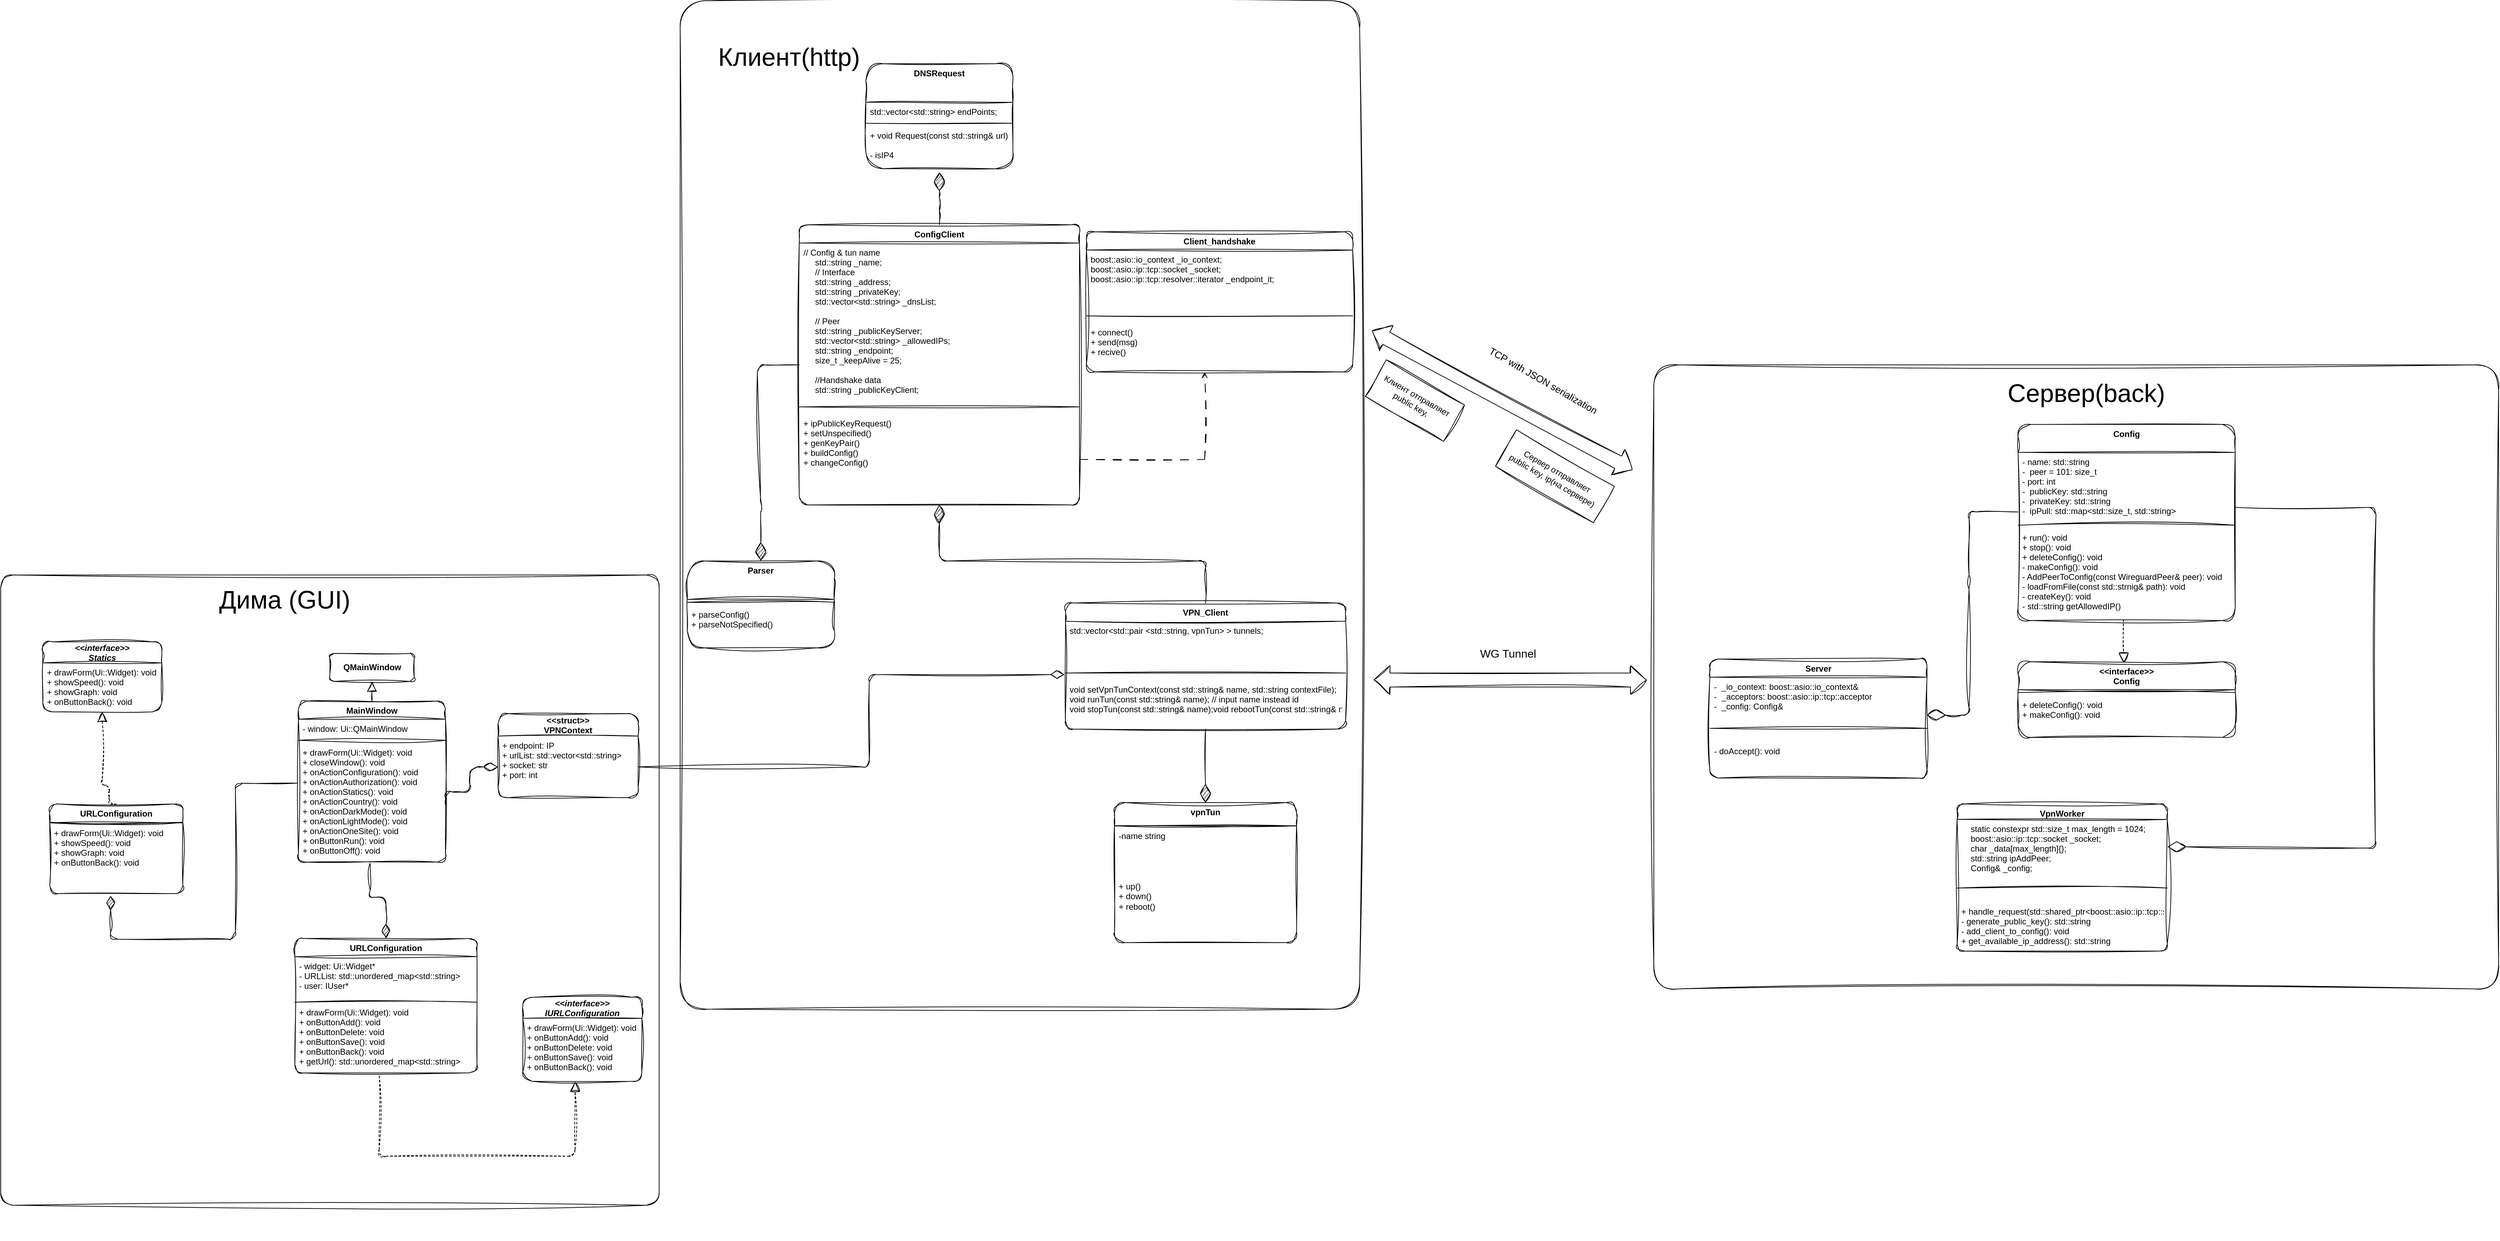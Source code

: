 <mxfile version="21.2.8" type="device">
  <diagram name="Страница 1" id="bcjNbAlNKYgeuGhsGt1m">
    <mxGraphModel dx="4154" dy="2842" grid="1" gridSize="10" guides="1" tooltips="1" connect="1" arrows="1" fold="1" page="1" pageScale="1" pageWidth="1169" pageHeight="827" math="0" shadow="0">
      <root>
        <mxCell id="0" />
        <mxCell id="1" parent="0" />
        <mxCell id="1YfSRsLl8X3pGNUYiUZG-1" value="" style="rounded=1;whiteSpace=wrap;html=1;labelBackgroundColor=none;arcSize=4;sketch=1;curveFitting=1;jiggle=2;" vertex="1" parent="1">
          <mxGeometry x="2140" y="190" width="1206.01" height="891" as="geometry" />
        </mxCell>
        <mxCell id="1YfSRsLl8X3pGNUYiUZG-2" value="" style="rounded=1;whiteSpace=wrap;html=1;labelBackgroundColor=none;arcSize=2;fontStyle=1;sketch=1;curveFitting=1;jiggle=2;" vertex="1" parent="1">
          <mxGeometry x="-220" y="490" width="940" height="900" as="geometry" />
        </mxCell>
        <mxCell id="1YfSRsLl8X3pGNUYiUZG-3" value="" style="endArrow=block;endFill=0;endSize=12;html=1;entryX=0.5;entryY=1;entryDx=0;entryDy=0;exitX=0.5;exitY=0;exitDx=0;exitDy=0;labelBackgroundColor=none;fontColor=default;sketch=1;curveFitting=1;jiggle=2;" edge="1" parent="1" source="1YfSRsLl8X3pGNUYiUZG-5" target="1YfSRsLl8X3pGNUYiUZG-4">
          <mxGeometry width="160" relative="1" as="geometry">
            <mxPoint x="310" y="672" as="sourcePoint" />
            <mxPoint x="195.92" y="647" as="targetPoint" />
          </mxGeometry>
        </mxCell>
        <mxCell id="1YfSRsLl8X3pGNUYiUZG-4" value="&lt;b&gt;QMainWindow&lt;/b&gt;" style="rounded=1;whiteSpace=wrap;html=1;labelBackgroundColor=none;sketch=1;curveFitting=1;jiggle=2;" vertex="1" parent="1">
          <mxGeometry x="249.69" y="602" width="120.62" height="40" as="geometry" />
        </mxCell>
        <mxCell id="1YfSRsLl8X3pGNUYiUZG-5" value="MainWindow" style="swimlane;fontStyle=1;align=center;verticalAlign=top;childLayout=stackLayout;horizontal=1;startSize=26;horizontalStack=0;resizeParent=1;resizeParentMax=0;resizeLast=0;collapsible=1;marginBottom=0;labelBackgroundColor=none;rounded=1;sketch=1;curveFitting=1;jiggle=2;" vertex="1" parent="1">
          <mxGeometry x="205" y="670" width="210" height="230" as="geometry" />
        </mxCell>
        <mxCell id="1YfSRsLl8X3pGNUYiUZG-6" value="- window: Ui::QMainWindow" style="text;strokeColor=none;fillColor=none;align=left;verticalAlign=top;spacingLeft=4;spacingRight=4;overflow=hidden;rotatable=0;points=[[0,0.5],[1,0.5]];portConstraint=eastwest;labelBackgroundColor=none;rounded=1;sketch=1;curveFitting=1;jiggle=2;" vertex="1" parent="1YfSRsLl8X3pGNUYiUZG-5">
          <mxGeometry y="26" width="210" height="26" as="geometry" />
        </mxCell>
        <mxCell id="1YfSRsLl8X3pGNUYiUZG-7" value="" style="line;strokeWidth=1;fillColor=none;align=left;verticalAlign=middle;spacingTop=-1;spacingLeft=3;spacingRight=3;rotatable=0;labelPosition=right;points=[];portConstraint=eastwest;labelBackgroundColor=none;rounded=1;sketch=1;curveFitting=1;jiggle=2;" vertex="1" parent="1YfSRsLl8X3pGNUYiUZG-5">
          <mxGeometry y="52" width="210" height="8" as="geometry" />
        </mxCell>
        <mxCell id="1YfSRsLl8X3pGNUYiUZG-8" value="+ drawForm(Ui::Widget): void&#xa;+ closeWindow(): void&#xa;+ onActionConfiguration(): void&#xa;+ onActionAuthorization(): void&#xa;+ onActionStatics(): void&#xa;+ onActionCountry(): void&#xa;+ onActionDarkMode(): void&#xa;+ onActionLightMode(): void&#xa;+ onActionOneSite(): void&#xa;+ onButtonRun(): void&#xa;+ onButtonOff(): void&#xa;&#xa;" style="text;strokeColor=none;fillColor=none;align=left;verticalAlign=top;spacingLeft=4;spacingRight=4;overflow=hidden;rotatable=0;points=[[0,0.5],[1,0.5]];portConstraint=eastwest;labelBackgroundColor=none;rounded=1;sketch=1;curveFitting=1;jiggle=2;" vertex="1" parent="1YfSRsLl8X3pGNUYiUZG-5">
          <mxGeometry y="60" width="210" height="170" as="geometry" />
        </mxCell>
        <mxCell id="1YfSRsLl8X3pGNUYiUZG-9" value="&lt;&lt;interface&gt;&gt;&#xa;IURLConfiguration" style="swimlane;fontStyle=3;childLayout=stackLayout;horizontal=1;startSize=30;horizontalStack=0;resizeParent=1;resizeParentMax=0;resizeLast=0;collapsible=1;marginBottom=0;labelBackgroundColor=none;rounded=1;sketch=1;curveFitting=1;jiggle=2;" vertex="1" parent="1">
          <mxGeometry x="525.31" y="1093" width="170" height="120" as="geometry" />
        </mxCell>
        <mxCell id="1YfSRsLl8X3pGNUYiUZG-10" value="+ drawForm(Ui::Widget): void&#xa;+ onButtonAdd(): void&#xa;+ onButtonDelete: void&#xa;+ onButtonSave(): void&#xa;+ onButtonBack(): void&#xa;" style="text;strokeColor=none;fillColor=none;align=left;verticalAlign=top;spacingLeft=4;spacingRight=4;overflow=hidden;rotatable=0;points=[[0,0.5],[1,0.5]];portConstraint=eastwest;labelBackgroundColor=none;rounded=1;sketch=1;curveFitting=1;jiggle=2;" vertex="1" parent="1YfSRsLl8X3pGNUYiUZG-9">
          <mxGeometry y="30" width="170" height="90" as="geometry" />
        </mxCell>
        <mxCell id="1YfSRsLl8X3pGNUYiUZG-11" style="edgeStyle=orthogonalEdgeStyle;rounded=1;orthogonalLoop=1;jettySize=auto;html=1;exitX=0.463;exitY=1.042;exitDx=0;exitDy=0;fontSize=12;startArrow=none;startFill=0;endArrow=block;endFill=0;startSize=18;endSize=12;dashed=1;labelBackgroundColor=none;fontColor=default;sketch=1;curveFitting=1;jiggle=2;exitPerimeter=0;entryX=0.435;entryY=1.005;entryDx=0;entryDy=0;entryPerimeter=0;" edge="1" parent="1" source="1YfSRsLl8X3pGNUYiUZG-15" target="1YfSRsLl8X3pGNUYiUZG-10">
          <mxGeometry relative="1" as="geometry">
            <mxPoint x="470.31" y="1232" as="sourcePoint" />
            <mxPoint x="625" y="1220" as="targetPoint" />
            <Array as="points">
              <mxPoint x="320" y="1320" />
              <mxPoint x="600" y="1320" />
              <mxPoint x="600" y="1214" />
            </Array>
          </mxGeometry>
        </mxCell>
        <mxCell id="1YfSRsLl8X3pGNUYiUZG-12" value="URLConfiguration" style="swimlane;fontStyle=1;align=center;verticalAlign=top;childLayout=stackLayout;horizontal=1;startSize=26;horizontalStack=0;resizeParent=1;resizeParentMax=0;resizeLast=0;collapsible=1;marginBottom=0;rounded=1;shadow=0;glass=0;fontSize=12;labelBackgroundColor=none;sketch=1;curveFitting=1;jiggle=2;" vertex="1" parent="1">
          <mxGeometry x="200" y="1009" width="260" height="192" as="geometry" />
        </mxCell>
        <mxCell id="1YfSRsLl8X3pGNUYiUZG-13" value="- widget: Ui::Widget*&#xa;- URLList: std::unordered_map&lt;std::string&gt;&#xa;- user: IUser*" style="text;strokeColor=none;fillColor=none;align=left;verticalAlign=top;spacingLeft=4;spacingRight=4;overflow=hidden;rotatable=0;points=[[0,0.5],[1,0.5]];portConstraint=eastwest;rounded=1;shadow=0;glass=0;fontSize=12;labelBackgroundColor=none;sketch=1;curveFitting=1;jiggle=2;" vertex="1" parent="1YfSRsLl8X3pGNUYiUZG-12">
          <mxGeometry y="26" width="260" height="64" as="geometry" />
        </mxCell>
        <mxCell id="1YfSRsLl8X3pGNUYiUZG-14" value="" style="line;strokeWidth=1;fillColor=none;align=left;verticalAlign=middle;spacingTop=-1;spacingLeft=3;spacingRight=3;rotatable=0;labelPosition=right;points=[];portConstraint=eastwest;rounded=1;shadow=0;glass=0;fontSize=12;labelBackgroundColor=none;sketch=1;curveFitting=1;jiggle=2;" vertex="1" parent="1YfSRsLl8X3pGNUYiUZG-12">
          <mxGeometry y="90" width="260" height="2" as="geometry" />
        </mxCell>
        <mxCell id="1YfSRsLl8X3pGNUYiUZG-15" value="+ drawForm(Ui::Widget): void&#xa;+ onButtonAdd(): void&#xa;+ onButtonDelete: void&#xa;+ onButtonSave(): void&#xa;+ onButtonBack(): void&#xa;+ getUrl(): std::unordered_map&lt;std::string&gt;&#xa;" style="text;strokeColor=none;fillColor=none;align=left;verticalAlign=top;spacingLeft=4;spacingRight=4;overflow=hidden;rotatable=0;points=[[0,0.5],[1,0.5]];portConstraint=eastwest;rounded=1;shadow=0;glass=0;fontSize=12;labelBackgroundColor=none;sketch=1;curveFitting=1;jiggle=2;" vertex="1" parent="1YfSRsLl8X3pGNUYiUZG-12">
          <mxGeometry y="92" width="260" height="100" as="geometry" />
        </mxCell>
        <mxCell id="1YfSRsLl8X3pGNUYiUZG-16" value="&lt;font style=&quot;font-size: 36px;&quot;&gt;Дима (GUI)&lt;/font&gt;" style="text;html=1;align=center;verticalAlign=middle;resizable=0;points=[];autosize=1;strokeColor=none;fillColor=none;labelBackgroundColor=none;rounded=1;sketch=1;curveFitting=1;jiggle=2;" vertex="1" parent="1">
          <mxGeometry x="80" y="495" width="210" height="60" as="geometry" />
        </mxCell>
        <mxCell id="1YfSRsLl8X3pGNUYiUZG-17" value="Server" style="swimlane;fontStyle=1;align=center;verticalAlign=top;childLayout=stackLayout;horizontal=1;startSize=26;horizontalStack=0;resizeParent=1;resizeParentMax=0;resizeLast=0;collapsible=1;marginBottom=0;labelBackgroundColor=none;rounded=1;sketch=1;curveFitting=1;jiggle=2;" vertex="1" parent="1">
          <mxGeometry x="2220" y="610" width="310" height="170" as="geometry">
            <mxRectangle x="350" y="60" width="80" height="30" as="alternateBounds" />
          </mxGeometry>
        </mxCell>
        <mxCell id="1YfSRsLl8X3pGNUYiUZG-18" value="-  _io_context: boost::asio::io_context&amp;&#xa;-  _acceptors: boost::asio::ip::tcp::acceptor&#xa;-  _config: Config&amp;&#xa;" style="text;strokeColor=none;fillColor=none;align=left;verticalAlign=top;spacingLeft=4;spacingRight=4;overflow=hidden;rotatable=0;points=[[0,0.5],[1,0.5]];portConstraint=eastwest;labelBackgroundColor=none;rounded=1;sketch=1;curveFitting=1;jiggle=2;" vertex="1" parent="1YfSRsLl8X3pGNUYiUZG-17">
          <mxGeometry y="26" width="310" height="54" as="geometry" />
        </mxCell>
        <mxCell id="1YfSRsLl8X3pGNUYiUZG-19" value="" style="line;strokeWidth=1;fillColor=none;align=left;verticalAlign=middle;spacingTop=-1;spacingLeft=3;spacingRight=3;rotatable=0;labelPosition=right;points=[];portConstraint=eastwest;labelBackgroundColor=none;rounded=1;sketch=1;curveFitting=1;jiggle=2;" vertex="1" parent="1YfSRsLl8X3pGNUYiUZG-17">
          <mxGeometry y="80" width="310" height="38" as="geometry" />
        </mxCell>
        <mxCell id="1YfSRsLl8X3pGNUYiUZG-20" value="- doAccept(): void" style="text;strokeColor=none;fillColor=none;align=left;verticalAlign=top;spacingLeft=4;spacingRight=4;overflow=hidden;rotatable=0;points=[[0,0.5],[1,0.5]];portConstraint=eastwest;labelBackgroundColor=none;rounded=1;sketch=1;curveFitting=1;jiggle=2;" vertex="1" parent="1YfSRsLl8X3pGNUYiUZG-17">
          <mxGeometry y="118" width="310" height="52" as="geometry" />
        </mxCell>
        <mxCell id="1YfSRsLl8X3pGNUYiUZG-21" value="VpnWorker " style="swimlane;fontStyle=1;align=center;verticalAlign=top;childLayout=stackLayout;horizontal=1;startSize=22;horizontalStack=0;resizeParent=1;resizeParentMax=0;resizeLast=0;collapsible=1;marginBottom=0;labelBackgroundColor=none;rounded=1;sketch=1;curveFitting=1;jiggle=2;" vertex="1" parent="1">
          <mxGeometry x="2573" y="817" width="300" height="210" as="geometry">
            <mxRectangle x="350" y="60" width="80" height="30" as="alternateBounds" />
          </mxGeometry>
        </mxCell>
        <mxCell id="1YfSRsLl8X3pGNUYiUZG-22" value="    static constexpr std::size_t max_length = 1024;&#xa;    boost::asio::ip::tcp::socket _socket;&#xa;    char _data[max_length]{};&#xa;    std::string ipAddPeer;&#xa;    Config&amp; _config;" style="text;strokeColor=none;fillColor=none;align=left;verticalAlign=top;spacingLeft=4;spacingRight=4;overflow=hidden;rotatable=0;points=[[0,0.5],[1,0.5]];portConstraint=eastwest;labelBackgroundColor=none;rounded=1;sketch=1;curveFitting=1;jiggle=2;" vertex="1" parent="1YfSRsLl8X3pGNUYiUZG-21">
          <mxGeometry y="22" width="300" height="78" as="geometry" />
        </mxCell>
        <mxCell id="1YfSRsLl8X3pGNUYiUZG-23" value="" style="line;strokeWidth=1;fillColor=none;align=left;verticalAlign=middle;spacingTop=-1;spacingLeft=3;spacingRight=3;rotatable=0;labelPosition=right;points=[];portConstraint=eastwest;labelBackgroundColor=none;rounded=1;sketch=1;curveFitting=1;jiggle=2;" vertex="1" parent="1YfSRsLl8X3pGNUYiUZG-21">
          <mxGeometry y="100" width="300" height="40" as="geometry" />
        </mxCell>
        <mxCell id="1YfSRsLl8X3pGNUYiUZG-24" value="+ handle_request(std::shared_ptr&lt;boost::asio::ip::tcp::socket&gt; socket)&#xa;- generate_public_key(): std::string &#xa;- add_client_to_config(): void&#xa;+ get_available_ip_address(): std::string&#xa;" style="text;strokeColor=none;fillColor=none;align=left;verticalAlign=top;spacingLeft=4;spacingRight=4;overflow=hidden;rotatable=0;points=[[0,0.5],[1,0.5]];portConstraint=eastwest;labelBackgroundColor=none;rounded=1;sketch=1;curveFitting=1;jiggle=2;" vertex="1" parent="1YfSRsLl8X3pGNUYiUZG-21">
          <mxGeometry y="140" width="300" height="70" as="geometry" />
        </mxCell>
        <mxCell id="1YfSRsLl8X3pGNUYiUZG-25" style="edgeStyle=orthogonalEdgeStyle;rounded=1;orthogonalLoop=1;jettySize=auto;html=1;endArrow=none;endFill=0;endSize=10;startArrow=diamondThin;startFill=1;startSize=18;labelBackgroundColor=none;fontColor=default;exitX=0.5;exitY=0;exitDx=0;exitDy=0;entryX=0.488;entryY=1.01;entryDx=0;entryDy=0;entryPerimeter=0;sketch=1;curveFitting=1;jiggle=2;" edge="1" parent="1" source="1YfSRsLl8X3pGNUYiUZG-12" target="1YfSRsLl8X3pGNUYiUZG-8">
          <mxGeometry relative="1" as="geometry">
            <mxPoint x="290" y="1070" as="sourcePoint" />
            <mxPoint x="370" y="960" as="targetPoint" />
            <Array as="points">
              <mxPoint x="330" y="950" />
              <mxPoint x="307" y="950" />
            </Array>
          </mxGeometry>
        </mxCell>
        <mxCell id="1YfSRsLl8X3pGNUYiUZG-26" value="&lt;&lt;struct&gt;&gt;&#xa;VPNContext" style="swimlane;fontStyle=1;childLayout=stackLayout;horizontal=1;startSize=32;fillColor=none;horizontalStack=0;resizeParent=1;resizeParentMax=0;resizeLast=0;collapsible=1;marginBottom=0;labelBackgroundColor=none;rounded=1;sketch=1;curveFitting=1;jiggle=2;" vertex="1" parent="1">
          <mxGeometry x="490" y="688" width="200" height="120" as="geometry" />
        </mxCell>
        <mxCell id="1YfSRsLl8X3pGNUYiUZG-27" value="+ endpoint: IP&#xa;+ urlList: std::vector&lt;std::string&gt;&#xa;+ socket: str&#xa;+ port: int &#xa;&#xa;" style="text;strokeColor=none;fillColor=none;align=left;verticalAlign=top;spacingLeft=4;spacingRight=4;overflow=hidden;rotatable=0;points=[[0,0.5],[1,0.5]];portConstraint=eastwest;labelBackgroundColor=none;rounded=1;sketch=1;curveFitting=1;jiggle=2;" vertex="1" parent="1YfSRsLl8X3pGNUYiUZG-26">
          <mxGeometry y="32" width="200" height="88" as="geometry" />
        </mxCell>
        <mxCell id="1YfSRsLl8X3pGNUYiUZG-28" style="edgeStyle=orthogonalEdgeStyle;rounded=1;orthogonalLoop=1;jettySize=auto;html=1;endArrow=diamondThin;endFill=0;endSize=18;labelBackgroundColor=none;fontColor=default;exitX=1.02;exitY=0.333;exitDx=0;exitDy=0;exitPerimeter=0;entryX=0;entryY=0.5;entryDx=0;entryDy=0;sketch=1;curveFitting=1;jiggle=2;" edge="1" parent="1" target="1YfSRsLl8X3pGNUYiUZG-27">
          <mxGeometry relative="1" as="geometry">
            <Array as="points">
              <mxPoint x="415" y="800" />
              <mxPoint x="450" y="800" />
              <mxPoint x="450" y="764" />
            </Array>
            <mxPoint x="415" y="818" as="sourcePoint" />
            <mxPoint x="570" y="800" as="targetPoint" />
          </mxGeometry>
        </mxCell>
        <mxCell id="1YfSRsLl8X3pGNUYiUZG-29" value="&lt;font style=&quot;font-size: 36px;&quot;&gt;Сервер(back)&lt;/font&gt;" style="text;html=1;align=center;verticalAlign=middle;resizable=0;points=[];autosize=1;strokeColor=none;fillColor=none;labelBackgroundColor=none;rounded=1;sketch=1;curveFitting=1;jiggle=2;" vertex="1" parent="1">
          <mxGeometry x="2632" y="200" width="250" height="60" as="geometry" />
        </mxCell>
        <mxCell id="1YfSRsLl8X3pGNUYiUZG-30" value="Config" style="swimlane;fontStyle=1;align=center;verticalAlign=top;childLayout=stackLayout;horizontal=1;startSize=40;horizontalStack=0;resizeParent=1;resizeParentMax=0;resizeLast=0;collapsible=1;marginBottom=0;labelBackgroundColor=none;rounded=1;sketch=1;curveFitting=1;jiggle=2;" vertex="1" parent="1">
          <mxGeometry x="2660" y="275" width="310" height="280" as="geometry">
            <mxRectangle x="350" y="60" width="80" height="30" as="alternateBounds" />
          </mxGeometry>
        </mxCell>
        <mxCell id="1YfSRsLl8X3pGNUYiUZG-31" value="- name: std::string &#xa;-  peer = 101: size_t&#xa;- port: int &#xa;-  publicKey: std::string&#xa;-  privateKey: std::string&#xa;-  ipPull: std::map&lt;std::size_t, std::string&gt;" style="text;strokeColor=none;fillColor=none;align=left;verticalAlign=top;spacingLeft=4;spacingRight=4;overflow=hidden;rotatable=0;points=[[0,0.5],[1,0.5]];portConstraint=eastwest;labelBackgroundColor=none;rounded=1;sketch=1;curveFitting=1;jiggle=2;" vertex="1" parent="1YfSRsLl8X3pGNUYiUZG-30">
          <mxGeometry y="40" width="310" height="100" as="geometry" />
        </mxCell>
        <mxCell id="1YfSRsLl8X3pGNUYiUZG-32" value="" style="line;strokeWidth=1;fillColor=none;align=left;verticalAlign=middle;spacingTop=-1;spacingLeft=3;spacingRight=3;rotatable=0;labelPosition=right;points=[];portConstraint=eastwest;labelBackgroundColor=none;rounded=1;sketch=1;curveFitting=1;jiggle=2;" vertex="1" parent="1YfSRsLl8X3pGNUYiUZG-30">
          <mxGeometry y="140" width="310" height="8" as="geometry" />
        </mxCell>
        <mxCell id="1YfSRsLl8X3pGNUYiUZG-33" value="+ run(): void&#xa;+ stop(): void&#xa;+ deleteConfig(): void&#xa;- makeConfig(): void&#xa;- AddPeerToConfig(const WireguardPeer&amp; peer): void&#xa;- loadFromFile(const std::strnig&amp; path): void&#xa;- createKey(): void&#xa;- std::string getAllowedIP()" style="text;strokeColor=none;fillColor=none;align=left;verticalAlign=top;spacingLeft=4;spacingRight=4;overflow=hidden;rotatable=0;points=[[0,0.5],[1,0.5]];portConstraint=eastwest;labelBackgroundColor=none;rounded=1;sketch=1;curveFitting=1;jiggle=2;" vertex="1" parent="1YfSRsLl8X3pGNUYiUZG-30">
          <mxGeometry y="148" width="310" height="132" as="geometry" />
        </mxCell>
        <mxCell id="1YfSRsLl8X3pGNUYiUZG-34" value="&lt;&lt;interface&gt;&gt;&#xa;Config" style="swimlane;fontStyle=1;align=center;verticalAlign=top;childLayout=stackLayout;horizontal=1;startSize=40;horizontalStack=0;resizeParent=1;resizeParentMax=0;resizeLast=0;collapsible=1;marginBottom=0;labelBackgroundColor=none;rounded=1;sketch=1;curveFitting=1;jiggle=2;" vertex="1" parent="1">
          <mxGeometry x="2660" y="613.88" width="310" height="108" as="geometry">
            <mxRectangle x="3060" y="1020" width="80" height="30" as="alternateBounds" />
          </mxGeometry>
        </mxCell>
        <mxCell id="1YfSRsLl8X3pGNUYiUZG-35" value="" style="line;strokeWidth=1;fillColor=none;align=left;verticalAlign=middle;spacingTop=-1;spacingLeft=3;spacingRight=3;rotatable=0;labelPosition=right;points=[];portConstraint=eastwest;labelBackgroundColor=none;rounded=1;sketch=1;curveFitting=1;jiggle=2;" vertex="1" parent="1YfSRsLl8X3pGNUYiUZG-34">
          <mxGeometry y="40" width="310" height="8" as="geometry" />
        </mxCell>
        <mxCell id="1YfSRsLl8X3pGNUYiUZG-36" value="+ deleteConfig(): void&#xa;+ makeConfig(): void" style="text;strokeColor=none;fillColor=none;align=left;verticalAlign=top;spacingLeft=4;spacingRight=4;overflow=hidden;rotatable=0;points=[[0,0.5],[1,0.5]];portConstraint=eastwest;labelBackgroundColor=none;rounded=1;sketch=1;curveFitting=1;jiggle=2;" vertex="1" parent="1YfSRsLl8X3pGNUYiUZG-34">
          <mxGeometry y="48" width="310" height="60" as="geometry" />
        </mxCell>
        <mxCell id="1YfSRsLl8X3pGNUYiUZG-37" value="" style="endArrow=block;dashed=1;endFill=0;endSize=12;html=1;rounded=1;labelBackgroundColor=none;fontColor=default;entryX=0.487;entryY=0.016;entryDx=0;entryDy=0;entryPerimeter=0;exitX=0.485;exitY=0.99;exitDx=0;exitDy=0;exitPerimeter=0;sketch=1;curveFitting=1;jiggle=2;" edge="1" parent="1" source="1YfSRsLl8X3pGNUYiUZG-33" target="1YfSRsLl8X3pGNUYiUZG-34">
          <mxGeometry width="160" relative="1" as="geometry">
            <mxPoint x="2800" y="472" as="sourcePoint" />
            <mxPoint x="2800" y="552" as="targetPoint" />
            <Array as="points" />
          </mxGeometry>
        </mxCell>
        <mxCell id="1YfSRsLl8X3pGNUYiUZG-38" value="&lt;&lt;interface&gt;&gt;&#xa;Statics" style="swimlane;fontStyle=3;childLayout=stackLayout;horizontal=1;startSize=30;horizontalStack=0;resizeParent=1;resizeParentMax=0;resizeLast=0;collapsible=1;marginBottom=0;labelBackgroundColor=none;rounded=1;sketch=1;curveFitting=1;jiggle=2;" vertex="1" parent="1">
          <mxGeometry x="-160" y="585.5" width="170" height="100" as="geometry" />
        </mxCell>
        <mxCell id="1YfSRsLl8X3pGNUYiUZG-39" value="+ drawForm(Ui::Widget): void&#xa;+ showSpeed(): void&#xa;+ showGraph: void&#xa;+ onButtonBack(): void&#xa;" style="text;strokeColor=none;fillColor=none;align=left;verticalAlign=top;spacingLeft=4;spacingRight=4;overflow=hidden;rotatable=0;points=[[0,0.5],[1,0.5]];portConstraint=eastwest;labelBackgroundColor=none;rounded=1;sketch=1;curveFitting=1;jiggle=2;" vertex="1" parent="1YfSRsLl8X3pGNUYiUZG-38">
          <mxGeometry y="30" width="170" height="70" as="geometry" />
        </mxCell>
        <mxCell id="1YfSRsLl8X3pGNUYiUZG-40" style="edgeStyle=orthogonalEdgeStyle;rounded=1;orthogonalLoop=1;jettySize=auto;html=1;exitX=0.5;exitY=0;exitDx=0;exitDy=0;fontSize=12;startArrow=none;startFill=0;endArrow=block;endFill=0;startSize=18;endSize=12;dashed=1;labelBackgroundColor=none;fontColor=default;sketch=1;curveFitting=1;jiggle=2;" edge="1" parent="1" source="1YfSRsLl8X3pGNUYiUZG-41" target="1YfSRsLl8X3pGNUYiUZG-39">
          <mxGeometry relative="1" as="geometry">
            <mxPoint x="-25" y="999" as="sourcePoint" />
            <mxPoint x="30" y="940" as="targetPoint" />
            <Array as="points">
              <mxPoint x="-65" y="817" />
              <mxPoint x="-65" y="790" />
              <mxPoint x="-75" y="790" />
            </Array>
          </mxGeometry>
        </mxCell>
        <mxCell id="1YfSRsLl8X3pGNUYiUZG-41" value="URLConfiguration" style="swimlane;fontStyle=1;align=center;verticalAlign=top;childLayout=stackLayout;horizontal=1;startSize=26;horizontalStack=0;resizeParent=1;resizeParentMax=0;resizeLast=0;collapsible=1;marginBottom=0;rounded=1;shadow=0;glass=0;fontSize=12;labelBackgroundColor=none;sketch=1;curveFitting=1;jiggle=2;" vertex="1" parent="1">
          <mxGeometry x="-150" y="817" width="190" height="128" as="geometry" />
        </mxCell>
        <mxCell id="1YfSRsLl8X3pGNUYiUZG-42" value="" style="line;strokeWidth=1;fillColor=none;align=left;verticalAlign=middle;spacingTop=-1;spacingLeft=3;spacingRight=3;rotatable=0;labelPosition=right;points=[];portConstraint=eastwest;rounded=1;shadow=0;glass=0;fontSize=12;labelBackgroundColor=none;sketch=1;curveFitting=1;jiggle=2;" vertex="1" parent="1YfSRsLl8X3pGNUYiUZG-41">
          <mxGeometry y="26" width="190" height="2" as="geometry" />
        </mxCell>
        <mxCell id="1YfSRsLl8X3pGNUYiUZG-43" value="+ drawForm(Ui::Widget): void&#xa;+ showSpeed(): void&#xa;+ showGraph: void&#xa;+ onButtonBack(): void&#xa;" style="text;strokeColor=none;fillColor=none;align=left;verticalAlign=top;spacingLeft=4;spacingRight=4;overflow=hidden;rotatable=0;points=[[0,0.5],[1,0.5]];portConstraint=eastwest;rounded=1;shadow=0;glass=0;fontSize=12;labelBackgroundColor=none;sketch=1;curveFitting=1;jiggle=2;" vertex="1" parent="1YfSRsLl8X3pGNUYiUZG-41">
          <mxGeometry y="28" width="190" height="100" as="geometry" />
        </mxCell>
        <mxCell id="1YfSRsLl8X3pGNUYiUZG-44" style="edgeStyle=orthogonalEdgeStyle;rounded=1;orthogonalLoop=1;jettySize=auto;html=1;entryX=-0.011;entryY=0.337;entryDx=0;entryDy=0;entryPerimeter=0;endArrow=none;endFill=0;endSize=10;startArrow=diamondThin;startFill=1;startSize=18;labelBackgroundColor=none;fontColor=default;sketch=1;curveFitting=1;jiggle=2;" edge="1" parent="1" target="1YfSRsLl8X3pGNUYiUZG-8">
          <mxGeometry relative="1" as="geometry">
            <mxPoint x="-63" y="948" as="sourcePoint" />
            <mxPoint x="40" y="670" as="targetPoint" />
            <Array as="points">
              <mxPoint x="-63" y="948" />
              <mxPoint x="-63" y="1010" />
              <mxPoint x="115" y="1010" />
              <mxPoint x="115" y="787" />
            </Array>
          </mxGeometry>
        </mxCell>
        <mxCell id="1YfSRsLl8X3pGNUYiUZG-45" value="" style="shape=flexArrow;endArrow=classic;startArrow=classic;html=1;rounded=1;width=20;startSize=7.246;endSize=7.246;labelBackgroundColor=none;fontColor=default;sketch=1;curveFitting=1;jiggle=2;" edge="1" parent="1">
          <mxGeometry width="100" height="100" relative="1" as="geometry">
            <mxPoint x="1740" y="640" as="sourcePoint" />
            <mxPoint x="2130" y="640" as="targetPoint" />
            <Array as="points" />
          </mxGeometry>
        </mxCell>
        <mxCell id="1YfSRsLl8X3pGNUYiUZG-46" value="WG Tunnel" style="text;whiteSpace=wrap;html=1;labelBackgroundColor=none;rounded=1;rotation=0;sketch=1;curveFitting=1;jiggle=2;fontSize=16;" vertex="1" parent="1">
          <mxGeometry x="1890" y="585.5" width="100" height="40" as="geometry" />
        </mxCell>
        <mxCell id="1YfSRsLl8X3pGNUYiUZG-47" value="&lt;div style=&quot;font-size: 14px; line-height: 19px;&quot;&gt;&lt;div style=&quot;&quot;&gt;&lt;br&gt;&lt;/div&gt;&lt;div style=&quot;&quot;&gt;&lt;br&gt;&lt;/div&gt;&lt;/div&gt;" style="text;html=1;align=left;verticalAlign=middle;resizable=0;points=[];autosize=1;strokeColor=none;fillColor=none;" vertex="1" parent="1">
          <mxGeometry x="2255" y="1018" width="20" height="50" as="geometry" />
        </mxCell>
        <mxCell id="1YfSRsLl8X3pGNUYiUZG-48" value="" style="endArrow=diamondThin;endFill=0;endSize=24;html=1;rounded=1;entryX=1;entryY=0.5;entryDx=0;entryDy=0;labelBackgroundColor=none;fontColor=default;exitX=0.997;exitY=0.443;exitDx=0;exitDy=0;exitPerimeter=0;sketch=1;curveFitting=1;jiggle=2;" edge="1" parent="1" target="1YfSRsLl8X3pGNUYiUZG-22">
          <mxGeometry width="160" relative="1" as="geometry">
            <mxPoint x="2970" y="393.5" as="sourcePoint" />
            <mxPoint x="3169" y="436.5" as="targetPoint" />
            <Array as="points">
              <mxPoint x="3171" y="393.5" />
              <mxPoint x="3170" y="880" />
            </Array>
          </mxGeometry>
        </mxCell>
        <mxCell id="1YfSRsLl8X3pGNUYiUZG-49" value="" style="endArrow=diamondThin;endFill=0;endSize=24;html=1;rounded=1;labelBackgroundColor=none;fontColor=default;sketch=1;curveFitting=1;jiggle=2;" edge="1" parent="1">
          <mxGeometry width="160" relative="1" as="geometry">
            <mxPoint x="2660" y="400" as="sourcePoint" />
            <mxPoint x="2530" y="690" as="targetPoint" />
            <Array as="points">
              <mxPoint x="2660" y="400" />
              <mxPoint x="2590" y="400" />
              <mxPoint x="2590" y="500" />
              <mxPoint x="2590" y="690" />
            </Array>
          </mxGeometry>
        </mxCell>
        <mxCell id="1YfSRsLl8X3pGNUYiUZG-50" value="" style="group;rotation=30;" connectable="0" vertex="1" parent="1">
          <mxGeometry x="1700" y="180" width="430" height="155" as="geometry" />
        </mxCell>
        <mxCell id="1YfSRsLl8X3pGNUYiUZG-51" value="&lt;span style=&quot;color: rgb(0, 0, 0); font-family: Helvetica; font-size: 14px; font-style: normal; font-variant-ligatures: normal; font-variant-caps: normal; font-weight: 400; letter-spacing: normal; orphans: 2; text-align: center; text-indent: 0px; text-transform: none; widows: 2; word-spacing: 0px; -webkit-text-stroke-width: 0px; background-color: rgb(255, 255, 255); text-decoration-thickness: initial; text-decoration-style: initial; text-decoration-color: initial; float: none; display: inline !important;&quot;&gt;TCP with JSON serialization&lt;/span&gt;" style="text;whiteSpace=wrap;html=1;labelBackgroundColor=none;rounded=1;sketch=1;curveFitting=1;jiggle=2;fontSize=14;rotation=30;" vertex="1" parent="1YfSRsLl8X3pGNUYiUZG-50">
          <mxGeometry x="189.2" y="21" width="193.5" height="40" as="geometry" />
        </mxCell>
        <mxCell id="1YfSRsLl8X3pGNUYiUZG-52" value="" style="shape=flexArrow;endArrow=classic;startArrow=classic;html=1;rounded=1;width=20;startSize=7.246;endSize=7.246;labelBackgroundColor=none;fontColor=default;sketch=1;curveFitting=1;jiggle=2;" edge="1" parent="1YfSRsLl8X3pGNUYiUZG-50">
          <mxGeometry width="100" height="100" relative="1" as="geometry">
            <mxPoint x="37.625" y="-39" as="sourcePoint" />
            <mxPoint x="409.575" y="160" as="targetPoint" />
            <Array as="points" />
          </mxGeometry>
        </mxCell>
        <mxCell id="1YfSRsLl8X3pGNUYiUZG-53" value="Клиент отправляет public key,&amp;nbsp;" style="rounded=0;whiteSpace=wrap;html=1;labelBackgroundColor=none;sketch=1;curveFitting=1;jiggle=2;rotation=30;" vertex="1" parent="1YfSRsLl8X3pGNUYiUZG-50">
          <mxGeometry x="34.4" y="31" width="129" height="60" as="geometry" />
        </mxCell>
        <mxCell id="1YfSRsLl8X3pGNUYiUZG-54" value="Сервер отправляет&lt;br&gt;public key, ip(на сервере)" style="rounded=0;whiteSpace=wrap;html=1;labelBackgroundColor=none;sketch=1;curveFitting=1;jiggle=2;rotation=30;" vertex="1" parent="1YfSRsLl8X3pGNUYiUZG-50">
          <mxGeometry x="218.225" y="139" width="161.25" height="60" as="geometry" />
        </mxCell>
        <mxCell id="1YfSRsLl8X3pGNUYiUZG-55" value="" style="group" connectable="0" vertex="1" parent="1">
          <mxGeometry x="820" y="-140" width="900" height="1580" as="geometry" />
        </mxCell>
        <mxCell id="1YfSRsLl8X3pGNUYiUZG-56" value="" style="rounded=1;whiteSpace=wrap;html=1;labelBackgroundColor=none;arcSize=4;sketch=1;curveFitting=1;jiggle=2;" vertex="1" parent="1YfSRsLl8X3pGNUYiUZG-55">
          <mxGeometry x="-70" y="-190" width="970" height="1440" as="geometry" />
        </mxCell>
        <mxCell id="1YfSRsLl8X3pGNUYiUZG-57" value="VPN_Client" style="swimlane;fontStyle=1;align=center;verticalAlign=top;childLayout=stackLayout;horizontal=1;startSize=26;horizontalStack=0;resizeParent=1;resizeParentMax=0;resizeLast=0;collapsible=1;marginBottom=0;labelBackgroundColor=none;rounded=1;sketch=1;curveFitting=1;jiggle=2;" vertex="1" parent="1YfSRsLl8X3pGNUYiUZG-55">
          <mxGeometry x="480" y="670" width="400" height="180" as="geometry">
            <mxRectangle x="2100" y="730" width="80" height="30" as="alternateBounds" />
          </mxGeometry>
        </mxCell>
        <mxCell id="1YfSRsLl8X3pGNUYiUZG-58" value="std::vector&lt;std::pair &lt;std::string, vpnTun&gt; &gt; tunnels;" style="text;strokeColor=none;fillColor=none;align=left;verticalAlign=top;spacingLeft=4;spacingRight=4;overflow=hidden;rotatable=0;points=[[0,0.5],[1,0.5]];portConstraint=eastwest;labelBackgroundColor=none;rounded=1;sketch=1;curveFitting=1;jiggle=2;" vertex="1" parent="1YfSRsLl8X3pGNUYiUZG-57">
          <mxGeometry y="26" width="400" height="64" as="geometry" />
        </mxCell>
        <mxCell id="1YfSRsLl8X3pGNUYiUZG-59" value="" style="line;strokeWidth=1;fillColor=none;align=left;verticalAlign=middle;spacingTop=-1;spacingLeft=3;spacingRight=3;rotatable=0;labelPosition=right;points=[];portConstraint=eastwest;labelBackgroundColor=none;rounded=1;sketch=1;curveFitting=1;jiggle=2;" vertex="1" parent="1YfSRsLl8X3pGNUYiUZG-57">
          <mxGeometry y="90" width="400" height="20" as="geometry" />
        </mxCell>
        <mxCell id="1YfSRsLl8X3pGNUYiUZG-60" value="void setVpnTunContext(const std::string&amp; name, std::string contextFile);&#xa;void runTun(const std::string&amp; name); // input name instead id&#xa;void stopTun(const std::string&amp; name);void rebootTun(const std::string&amp; name)" style="text;strokeColor=none;fillColor=none;align=left;verticalAlign=top;spacingLeft=4;spacingRight=4;overflow=hidden;rotatable=0;points=[[0,0.5],[1,0.5]];portConstraint=eastwest;labelBackgroundColor=none;rounded=1;sketch=1;curveFitting=1;jiggle=2;" vertex="1" parent="1YfSRsLl8X3pGNUYiUZG-57">
          <mxGeometry y="110" width="400" height="70" as="geometry" />
        </mxCell>
        <mxCell id="1YfSRsLl8X3pGNUYiUZG-61" value="Client_handshake&#xa;" style="swimlane;fontStyle=1;align=center;verticalAlign=top;childLayout=stackLayout;horizontal=1;startSize=26;horizontalStack=0;resizeParent=1;resizeParentMax=0;resizeLast=0;collapsible=1;marginBottom=0;labelBackgroundColor=none;rounded=1;sketch=1;curveFitting=1;jiggle=2;" vertex="1" parent="1YfSRsLl8X3pGNUYiUZG-55">
          <mxGeometry x="510" y="140" width="380" height="200" as="geometry">
            <mxRectangle x="2100" y="730" width="80" height="30" as="alternateBounds" />
          </mxGeometry>
        </mxCell>
        <mxCell id="1YfSRsLl8X3pGNUYiUZG-62" value="boost::asio::io_context _io_context;&#xa;boost::asio::ip::tcp::socket _socket;&#xa;boost::asio::ip::tcp::resolver::iterator _endpoint_it;" style="text;strokeColor=none;fillColor=none;align=left;verticalAlign=top;spacingLeft=4;spacingRight=4;overflow=hidden;rotatable=0;points=[[0,0.5],[1,0.5]];portConstraint=eastwest;labelBackgroundColor=none;rounded=1;sketch=1;curveFitting=1;jiggle=2;" vertex="1" parent="1YfSRsLl8X3pGNUYiUZG-61">
          <mxGeometry y="26" width="380" height="84" as="geometry" />
        </mxCell>
        <mxCell id="1YfSRsLl8X3pGNUYiUZG-63" value="" style="line;strokeWidth=1;fillColor=none;align=left;verticalAlign=middle;spacingTop=-1;spacingLeft=3;spacingRight=3;rotatable=0;labelPosition=right;points=[];portConstraint=eastwest;labelBackgroundColor=none;rounded=1;sketch=1;curveFitting=1;jiggle=2;" vertex="1" parent="1YfSRsLl8X3pGNUYiUZG-61">
          <mxGeometry y="110" width="380" height="20" as="geometry" />
        </mxCell>
        <mxCell id="1YfSRsLl8X3pGNUYiUZG-64" value="+ connect()&#xa;+ send(msg)&#xa;+ recive()&#xa;" style="text;strokeColor=none;fillColor=none;align=left;verticalAlign=top;spacingLeft=4;spacingRight=4;overflow=hidden;rotatable=0;points=[[0,0.5],[1,0.5]];portConstraint=eastwest;labelBackgroundColor=none;rounded=1;sketch=1;curveFitting=1;jiggle=2;" vertex="1" parent="1YfSRsLl8X3pGNUYiUZG-61">
          <mxGeometry y="130" width="380" height="70" as="geometry" />
        </mxCell>
        <mxCell id="1YfSRsLl8X3pGNUYiUZG-65" value="" style="endArrow=diamondThin;endFill=1;endSize=24;html=1;rounded=1;labelBackgroundColor=none;fontColor=default;exitX=0.5;exitY=1;exitDx=0;exitDy=0;sketch=1;curveFitting=1;jiggle=2;entryX=0.5;entryY=0;entryDx=0;entryDy=0;" edge="1" parent="1YfSRsLl8X3pGNUYiUZG-55" source="1YfSRsLl8X3pGNUYiUZG-57" target="1YfSRsLl8X3pGNUYiUZG-66">
          <mxGeometry width="160" relative="1" as="geometry">
            <mxPoint x="689.5" y="974" as="sourcePoint" />
            <mxPoint x="690.5" y="890" as="targetPoint" />
            <Array as="points" />
          </mxGeometry>
        </mxCell>
        <mxCell id="1YfSRsLl8X3pGNUYiUZG-66" value="vpnTun" style="swimlane;fontStyle=1;align=center;verticalAlign=top;childLayout=stackLayout;horizontal=1;startSize=33;horizontalStack=0;resizeParent=1;resizeParentMax=0;resizeLast=0;collapsible=1;marginBottom=0;whiteSpace=wrap;html=1;labelBackgroundColor=none;rounded=1;sketch=1;curveFitting=1;jiggle=2;" vertex="1" parent="1YfSRsLl8X3pGNUYiUZG-55">
          <mxGeometry x="550" y="955" width="260" height="200" as="geometry">
            <mxRectangle x="-260" y="672.5" width="110" height="33" as="alternateBounds" />
          </mxGeometry>
        </mxCell>
        <mxCell id="1YfSRsLl8X3pGNUYiUZG-67" value="" style="line;strokeWidth=1;fillColor=none;align=left;verticalAlign=middle;spacingTop=-1;spacingLeft=3;spacingRight=3;rotatable=0;labelPosition=right;points=[];portConstraint=eastwest;labelBackgroundColor=none;rounded=1;sketch=1;curveFitting=1;jiggle=2;" vertex="1" parent="1YfSRsLl8X3pGNUYiUZG-66">
          <mxGeometry y="33" width="260" height="1" as="geometry" />
        </mxCell>
        <mxCell id="1YfSRsLl8X3pGNUYiUZG-68" value="-name string" style="text;strokeColor=none;fillColor=none;align=left;verticalAlign=top;spacingLeft=4;spacingRight=4;overflow=hidden;rotatable=0;points=[[0,0.5],[1,0.5]];portConstraint=eastwest;whiteSpace=wrap;html=1;labelBackgroundColor=none;rounded=1;sketch=1;curveFitting=1;jiggle=2;" vertex="1" parent="1YfSRsLl8X3pGNUYiUZG-66">
          <mxGeometry y="34" width="260" height="72" as="geometry" />
        </mxCell>
        <mxCell id="1YfSRsLl8X3pGNUYiUZG-69" value="&lt;div&gt;+ up()&lt;/div&gt;&lt;div&gt;+ down()&lt;/div&gt;&lt;div&gt;+ reboot()&lt;br&gt;&lt;/div&gt;" style="text;strokeColor=none;fillColor=none;align=left;verticalAlign=top;spacingLeft=4;spacingRight=4;overflow=hidden;rotatable=0;points=[[0,0.5],[1,0.5]];portConstraint=eastwest;whiteSpace=wrap;html=1;labelBackgroundColor=none;rounded=1;sketch=1;curveFitting=1;jiggle=2;" vertex="1" parent="1YfSRsLl8X3pGNUYiUZG-66">
          <mxGeometry y="106" width="260" height="94" as="geometry" />
        </mxCell>
        <mxCell id="1YfSRsLl8X3pGNUYiUZG-70" value="ConfigClient" style="swimlane;fontStyle=1;align=center;verticalAlign=top;childLayout=stackLayout;horizontal=1;startSize=26;horizontalStack=0;resizeParent=1;resizeParentMax=0;resizeLast=0;collapsible=1;marginBottom=0;labelBackgroundColor=none;rounded=1;sketch=1;curveFitting=1;jiggle=2;" vertex="1" parent="1YfSRsLl8X3pGNUYiUZG-55">
          <mxGeometry x="100" y="130" width="400" height="400" as="geometry">
            <mxRectangle x="2100" y="730" width="80" height="30" as="alternateBounds" />
          </mxGeometry>
        </mxCell>
        <mxCell id="1YfSRsLl8X3pGNUYiUZG-71" value="// Config &amp; tun name&#xa;     std::string _name;&#xa;     // Interface&#xa;     std::string _address;&#xa;     std::string _privateKey;&#xa;     std::vector&lt;std::string&gt; _dnsList;&#xa;&#xa;     // Peer&#xa;     std::string _publicKeyServer;&#xa;     std::vector&lt;std::string&gt; _allowedIPs;&#xa;     std::string _endpoint;&#xa;     size_t _keepAlive = 25;&#xa;&#xa;     //Handshake data&#xa;     std::string _publicKeyClient;" style="text;strokeColor=none;fillColor=none;align=left;verticalAlign=top;spacingLeft=4;spacingRight=4;overflow=hidden;rotatable=0;points=[[0,0.5],[1,0.5]];portConstraint=eastwest;labelBackgroundColor=none;rounded=1;sketch=1;curveFitting=1;jiggle=2;" vertex="1" parent="1YfSRsLl8X3pGNUYiUZG-70">
          <mxGeometry y="26" width="400" height="224" as="geometry" />
        </mxCell>
        <mxCell id="1YfSRsLl8X3pGNUYiUZG-72" value="" style="line;strokeWidth=1;fillColor=none;align=left;verticalAlign=middle;spacingTop=-1;spacingLeft=3;spacingRight=3;rotatable=0;labelPosition=right;points=[];portConstraint=eastwest;labelBackgroundColor=none;rounded=1;sketch=1;curveFitting=1;jiggle=2;" vertex="1" parent="1YfSRsLl8X3pGNUYiUZG-70">
          <mxGeometry y="250" width="400" height="20" as="geometry" />
        </mxCell>
        <mxCell id="1YfSRsLl8X3pGNUYiUZG-73" value="+ ipPublicKeyRequest()&#xa;+ setUnspecified()&#xa;+ genKeyPair()&#xa;+ buildConfig()&#xa;+ changeConfig()&#xa;" style="text;strokeColor=none;fillColor=none;align=left;verticalAlign=top;spacingLeft=4;spacingRight=4;overflow=hidden;rotatable=0;points=[[0,0.5],[1,0.5]];portConstraint=eastwest;labelBackgroundColor=none;rounded=1;sketch=1;curveFitting=1;jiggle=2;" vertex="1" parent="1YfSRsLl8X3pGNUYiUZG-70">
          <mxGeometry y="270" width="400" height="130" as="geometry" />
        </mxCell>
        <mxCell id="1YfSRsLl8X3pGNUYiUZG-74" value="" style="endArrow=diamondThin;endFill=1;endSize=24;html=1;rounded=1;labelBackgroundColor=none;fontColor=default;exitX=0.5;exitY=0;exitDx=0;exitDy=0;entryX=0.5;entryY=1;entryDx=0;entryDy=0;sketch=1;curveFitting=1;jiggle=2;" edge="1" parent="1YfSRsLl8X3pGNUYiUZG-55" source="1YfSRsLl8X3pGNUYiUZG-57" target="1YfSRsLl8X3pGNUYiUZG-70">
          <mxGeometry width="160" relative="1" as="geometry">
            <mxPoint x="890" y="677.38" as="sourcePoint" />
            <mxPoint x="681.2" y="498.966" as="targetPoint" />
            <Array as="points">
              <mxPoint x="680" y="610" />
              <mxPoint x="300" y="610" />
            </Array>
          </mxGeometry>
        </mxCell>
        <mxCell id="1YfSRsLl8X3pGNUYiUZG-75" style="edgeStyle=orthogonalEdgeStyle;rounded=0;sketch=1;hachureGap=4;jiggle=2;curveFitting=1;orthogonalLoop=1;jettySize=auto;html=1;entryX=0.444;entryY=1.005;entryDx=0;entryDy=0;entryPerimeter=0;fontFamily=Architects Daughter;fontSource=https%3A%2F%2Ffonts.googleapis.com%2Fcss%3Ffamily%3DArchitects%2BDaughter;fontSize=16;dashed=1;dashPattern=12 12;endArrow=open;endFill=0;" edge="1" parent="1YfSRsLl8X3pGNUYiUZG-55" source="1YfSRsLl8X3pGNUYiUZG-73" target="1YfSRsLl8X3pGNUYiUZG-64">
          <mxGeometry relative="1" as="geometry" />
        </mxCell>
        <mxCell id="1YfSRsLl8X3pGNUYiUZG-76" value="Parser" style="swimlane;fontStyle=1;align=center;verticalAlign=top;childLayout=stackLayout;horizontal=1;startSize=55;horizontalStack=0;resizeParent=1;resizeParentMax=0;resizeLast=0;collapsible=1;marginBottom=0;labelBackgroundColor=none;rounded=1;sketch=1;curveFitting=1;jiggle=2;" vertex="1" parent="1YfSRsLl8X3pGNUYiUZG-55">
          <mxGeometry x="-60" y="610" width="210" height="124" as="geometry" />
        </mxCell>
        <mxCell id="1YfSRsLl8X3pGNUYiUZG-77" value="" style="line;strokeWidth=1;fillColor=none;align=left;verticalAlign=middle;spacingTop=-1;spacingLeft=3;spacingRight=3;rotatable=0;labelPosition=right;points=[];portConstraint=eastwest;labelBackgroundColor=none;rounded=1;sketch=1;curveFitting=1;jiggle=2;" vertex="1" parent="1YfSRsLl8X3pGNUYiUZG-76">
          <mxGeometry y="55" width="210" height="8" as="geometry" />
        </mxCell>
        <mxCell id="1YfSRsLl8X3pGNUYiUZG-78" value="+ parseConfig()&#xa;+ parseNotSpecified()&#xa;" style="text;strokeColor=none;fillColor=none;align=left;verticalAlign=top;spacingLeft=4;spacingRight=4;overflow=hidden;rotatable=0;points=[[0,0.5],[1,0.5]];portConstraint=eastwest;labelBackgroundColor=none;rounded=1;sketch=1;curveFitting=1;jiggle=2;" vertex="1" parent="1YfSRsLl8X3pGNUYiUZG-76">
          <mxGeometry y="63" width="210" height="61" as="geometry" />
        </mxCell>
        <mxCell id="1YfSRsLl8X3pGNUYiUZG-79" value="" style="endArrow=diamondThin;endFill=1;endSize=24;html=1;rounded=1;labelBackgroundColor=none;fontColor=default;exitX=0;exitY=0.5;exitDx=0;exitDy=0;entryX=0.5;entryY=0;entryDx=0;entryDy=0;sketch=1;curveFitting=1;jiggle=2;" edge="1" parent="1YfSRsLl8X3pGNUYiUZG-55" source="1YfSRsLl8X3pGNUYiUZG-70" target="1YfSRsLl8X3pGNUYiUZG-76">
          <mxGeometry width="160" relative="1" as="geometry">
            <mxPoint x="690" y="680" as="sourcePoint" />
            <mxPoint x="310" y="540" as="targetPoint" />
            <Array as="points">
              <mxPoint x="40" y="330" />
              <mxPoint x="45" y="530" />
            </Array>
          </mxGeometry>
        </mxCell>
        <mxCell id="1YfSRsLl8X3pGNUYiUZG-80" style="edgeStyle=orthogonalEdgeStyle;rounded=1;orthogonalLoop=1;jettySize=auto;html=1;endArrow=diamondThin;endFill=0;endSize=18;labelBackgroundColor=none;fontColor=default;exitX=1;exitY=0.5;exitDx=0;exitDy=0;sketch=1;curveFitting=1;jiggle=2;entryX=-0.003;entryY=0.613;entryDx=0;entryDy=0;entryPerimeter=0;" edge="1" parent="1" source="1YfSRsLl8X3pGNUYiUZG-27" target="1YfSRsLl8X3pGNUYiUZG-59">
          <mxGeometry relative="1" as="geometry">
            <Array as="points">
              <mxPoint x="1020" y="764" />
              <mxPoint x="1020" y="632" />
            </Array>
            <mxPoint x="945" y="664" as="sourcePoint" />
            <mxPoint x="1050" y="590" as="targetPoint" />
          </mxGeometry>
        </mxCell>
        <mxCell id="1YfSRsLl8X3pGNUYiUZG-81" value="&lt;font style=&quot;font-size: 36px;&quot;&gt;Клиент(http)&lt;/font&gt;" style="text;html=1;align=center;verticalAlign=middle;resizable=0;points=[];autosize=1;strokeColor=none;fillColor=none;labelBackgroundColor=none;rounded=1;sketch=1;curveFitting=1;jiggle=2;" vertex="1" parent="1">
          <mxGeometry x="790" y="-280" width="230" height="60" as="geometry" />
        </mxCell>
        <mxCell id="1YfSRsLl8X3pGNUYiUZG-82" value="DNSRequest" style="swimlane;fontStyle=1;align=center;verticalAlign=top;childLayout=stackLayout;horizontal=1;startSize=55;horizontalStack=0;resizeParent=1;resizeParentMax=0;resizeLast=0;collapsible=1;marginBottom=0;labelBackgroundColor=none;rounded=1;sketch=1;curveFitting=1;jiggle=2;" vertex="1" parent="1">
          <mxGeometry x="1015" y="-240" width="210" height="150" as="geometry" />
        </mxCell>
        <mxCell id="1YfSRsLl8X3pGNUYiUZG-83" value="std::vector&lt;std::string&gt; endPoints;" style="text;strokeColor=none;fillColor=none;align=left;verticalAlign=top;spacingLeft=4;spacingRight=4;overflow=hidden;rotatable=0;points=[[0,0.5],[1,0.5]];portConstraint=eastwest;labelBackgroundColor=none;rounded=1;sketch=1;curveFitting=1;jiggle=2;" vertex="1" parent="1YfSRsLl8X3pGNUYiUZG-82">
          <mxGeometry y="55" width="210" height="26" as="geometry" />
        </mxCell>
        <mxCell id="1YfSRsLl8X3pGNUYiUZG-84" value="" style="line;strokeWidth=1;fillColor=none;align=left;verticalAlign=middle;spacingTop=-1;spacingLeft=3;spacingRight=3;rotatable=0;labelPosition=right;points=[];portConstraint=eastwest;labelBackgroundColor=none;rounded=1;sketch=1;curveFitting=1;jiggle=2;" vertex="1" parent="1YfSRsLl8X3pGNUYiUZG-82">
          <mxGeometry y="81" width="210" height="8" as="geometry" />
        </mxCell>
        <mxCell id="1YfSRsLl8X3pGNUYiUZG-85" value="+ void Request(const std::string&amp; url) &#xa;&#xa;- isIP4&#xa;" style="text;strokeColor=none;fillColor=none;align=left;verticalAlign=top;spacingLeft=4;spacingRight=4;overflow=hidden;rotatable=0;points=[[0,0.5],[1,0.5]];portConstraint=eastwest;labelBackgroundColor=none;rounded=1;sketch=1;curveFitting=1;jiggle=2;" vertex="1" parent="1YfSRsLl8X3pGNUYiUZG-82">
          <mxGeometry y="89" width="210" height="61" as="geometry" />
        </mxCell>
        <mxCell id="1YfSRsLl8X3pGNUYiUZG-86" value="" style="endArrow=diamondThin;endFill=1;endSize=24;html=1;rounded=1;labelBackgroundColor=none;fontColor=default;exitX=0.5;exitY=0;exitDx=0;exitDy=0;entryX=0.5;entryY=1.082;entryDx=0;entryDy=0;sketch=1;curveFitting=1;jiggle=2;entryPerimeter=0;" edge="1" parent="1" source="1YfSRsLl8X3pGNUYiUZG-70" target="1YfSRsLl8X3pGNUYiUZG-85">
          <mxGeometry width="160" relative="1" as="geometry">
            <mxPoint x="930" y="200" as="sourcePoint" />
            <mxPoint x="875" y="480" as="targetPoint" />
            <Array as="points">
              <mxPoint x="1120" y="-40" />
            </Array>
          </mxGeometry>
        </mxCell>
      </root>
    </mxGraphModel>
  </diagram>
</mxfile>
